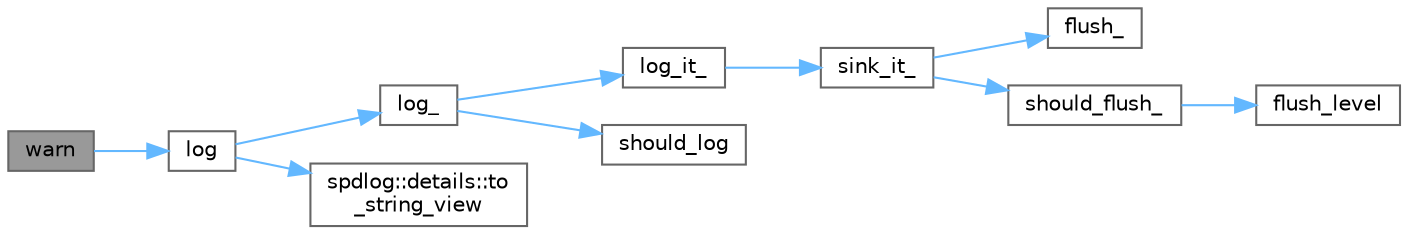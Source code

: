 digraph "warn"
{
 // LATEX_PDF_SIZE
  bgcolor="transparent";
  edge [fontname=Helvetica,fontsize=10,labelfontname=Helvetica,labelfontsize=10];
  node [fontname=Helvetica,fontsize=10,shape=box,height=0.2,width=0.4];
  rankdir="LR";
  Node1 [id="Node000001",label="warn",height=0.2,width=0.4,color="gray40", fillcolor="grey60", style="filled", fontcolor="black",tooltip=" "];
  Node1 -> Node2 [id="edge1_Node000001_Node000002",color="steelblue1",style="solid",tooltip=" "];
  Node2 [id="Node000002",label="log",height=0.2,width=0.4,color="grey40", fillcolor="white", style="filled",URL="$classspdlog_1_1logger.html#a9195194d3a0d4c6d4bd796099d8ff438",tooltip=" "];
  Node2 -> Node3 [id="edge2_Node000002_Node000003",color="steelblue1",style="solid",tooltip=" "];
  Node3 [id="Node000003",label="log_",height=0.2,width=0.4,color="grey40", fillcolor="white", style="filled",URL="$classspdlog_1_1logger.html#a376fb027fa103600bfcfcfe45fae4544",tooltip=" "];
  Node3 -> Node4 [id="edge3_Node000003_Node000004",color="steelblue1",style="solid",tooltip=" "];
  Node4 [id="Node000004",label="log_it_",height=0.2,width=0.4,color="grey40", fillcolor="white", style="filled",URL="$classspdlog_1_1logger.html#ab28b7efee7a0ae5a2d07bbffae2b1194",tooltip=" "];
  Node4 -> Node5 [id="edge4_Node000004_Node000005",color="steelblue1",style="solid",tooltip=" "];
  Node5 [id="Node000005",label="sink_it_",height=0.2,width=0.4,color="grey40", fillcolor="white", style="filled",URL="$classspdlog_1_1logger.html#a915c2df466d465f335649fec5e99f4f2",tooltip=" "];
  Node5 -> Node6 [id="edge5_Node000005_Node000006",color="steelblue1",style="solid",tooltip=" "];
  Node6 [id="Node000006",label="flush_",height=0.2,width=0.4,color="grey40", fillcolor="white", style="filled",URL="$classspdlog_1_1logger.html#a4e9b19ff0026580a82a7bf4df21ae97e",tooltip=" "];
  Node5 -> Node7 [id="edge6_Node000005_Node000007",color="steelblue1",style="solid",tooltip=" "];
  Node7 [id="Node000007",label="should_flush_",height=0.2,width=0.4,color="grey40", fillcolor="white", style="filled",URL="$classspdlog_1_1logger.html#ae635f781ae0e17d7ff1e39313112ee07",tooltip=" "];
  Node7 -> Node8 [id="edge7_Node000007_Node000008",color="steelblue1",style="solid",tooltip=" "];
  Node8 [id="Node000008",label="flush_level",height=0.2,width=0.4,color="grey40", fillcolor="white", style="filled",URL="$classspdlog_1_1logger.html#a4d9079b871495dddc2e9bd54abf4f5ef",tooltip=" "];
  Node3 -> Node9 [id="edge8_Node000003_Node000009",color="steelblue1",style="solid",tooltip=" "];
  Node9 [id="Node000009",label="should_log",height=0.2,width=0.4,color="grey40", fillcolor="white", style="filled",URL="$classspdlog_1_1logger.html#aec4ba9116bc4fbde33b5e33fd8a89163",tooltip=" "];
  Node2 -> Node10 [id="edge9_Node000002_Node000010",color="steelblue1",style="solid",tooltip=" "];
  Node10 [id="Node000010",label="spdlog::details::to\l_string_view",height=0.2,width=0.4,color="grey40", fillcolor="white", style="filled",URL="$namespacespdlog_1_1details.html#a63cc78664498185b464c506662b8b3df",tooltip=" "];
}
